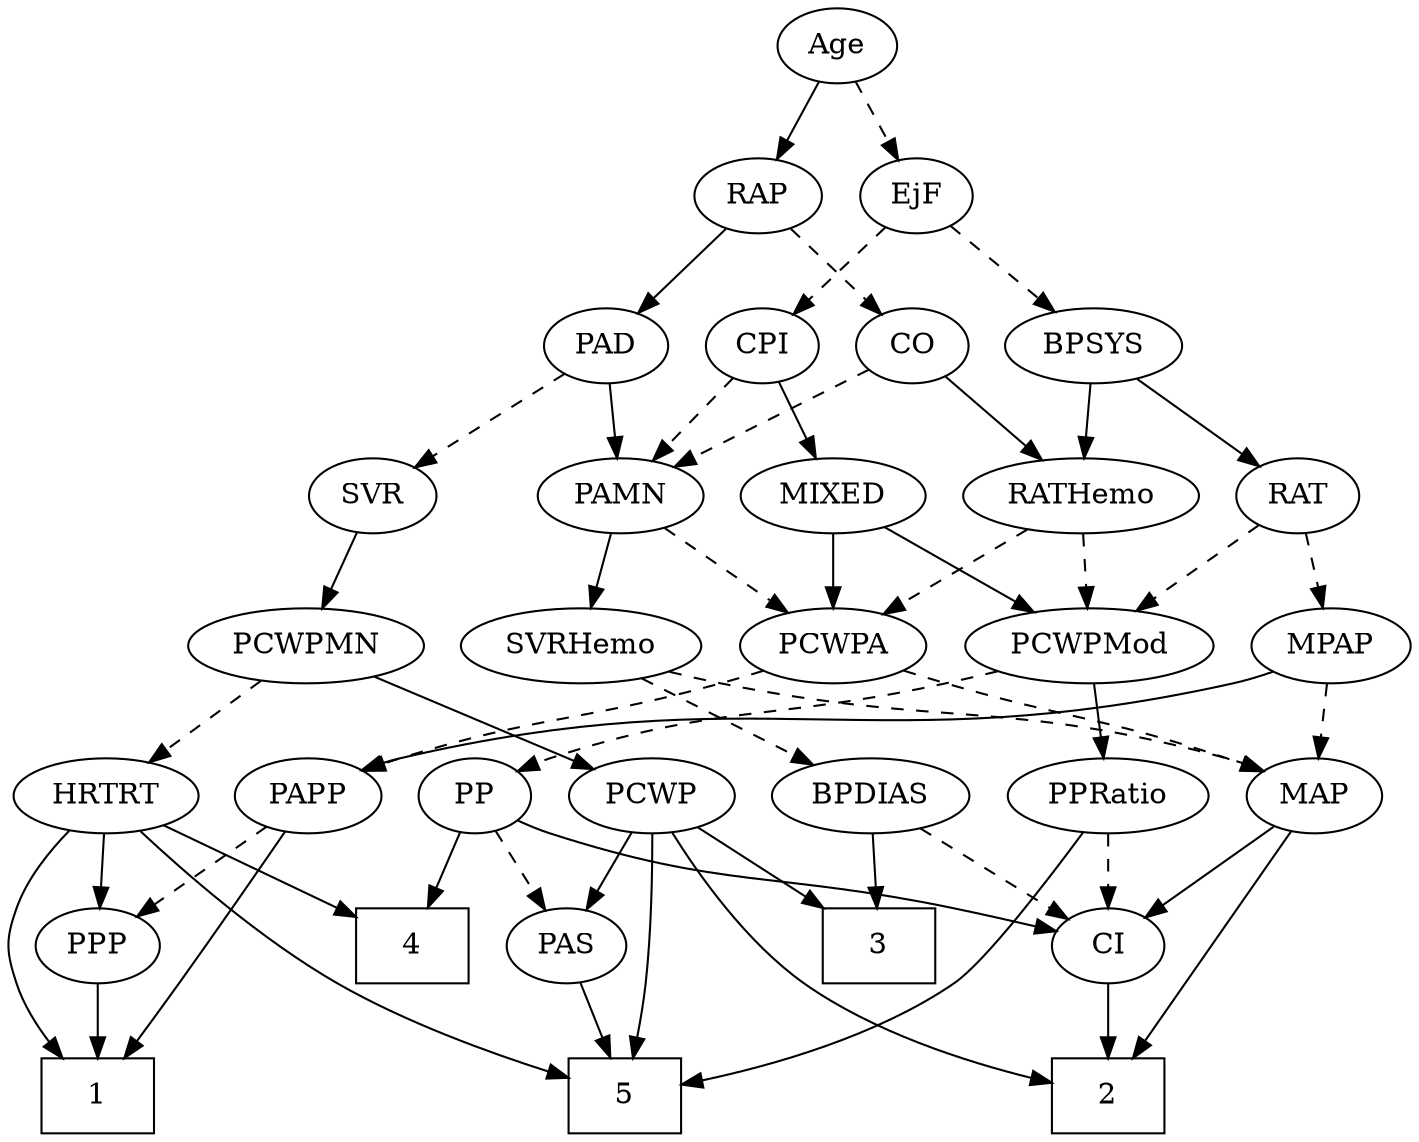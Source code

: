 strict digraph {
	graph [bb="0,0,610.89,540"];
	node [label="\N"];
	1	[height=0.5,
		pos="65.847,18",
		shape=box,
		width=0.75];
	2	[height=0.5,
		pos="450.85,18",
		shape=box,
		width=0.75];
	3	[height=0.5,
		pos="505.85,90",
		shape=box,
		width=0.75];
	4	[height=0.5,
		pos="251.85,90",
		shape=box,
		width=0.75];
	5	[height=0.5,
		pos="287.85,18",
		shape=box,
		width=0.75];
	Age	[height=0.5,
		pos="329.85,522",
		width=0.75];
	EjF	[height=0.5,
		pos="293.85,450",
		width=0.75];
	Age -> EjF	[pos="e,302.15,467.15 321.5,504.76 317.14,496.28 311.7,485.71 306.81,476.2",
		style=dashed];
	RAP	[height=0.5,
		pos="366.85,450",
		width=0.77632];
	Age -> RAP	[pos="e,358.31,467.15 338.43,504.76 342.91,496.28 348.5,485.71 353.53,476.2",
		style=solid];
	BPSYS	[height=0.5,
		pos="211.85,378",
		width=1.0471];
	EjF -> BPSYS	[pos="e,229.43,394.01 277.65,435.17 266.13,425.34 250.43,411.93 237.25,400.69",
		style=dashed];
	CPI	[height=0.5,
		pos="366.85,378",
		width=0.75];
	EjF -> CPI	[pos="e,352.1,393.14 308.62,434.83 319.01,424.87 333.09,411.37 344.8,400.14",
		style=dashed];
	PAD	[height=0.5,
		pos="440.85,378",
		width=0.79437];
	RAP -> PAD	[pos="e,425.53,393.49 382.18,434.5 392.6,424.64 406.55,411.44 418.24,400.38",
		style=solid];
	CO	[height=0.5,
		pos="294.85,378",
		width=0.75];
	RAP -> CO	[pos="e,309.75,393.49 351.93,434.5 341.89,424.73 328.47,411.69 317.17,400.7",
		style=dashed];
	MIXED	[height=0.5,
		pos="332.85,306",
		width=1.1193];
	PCWPMod	[height=0.5,
		pos="220.85,234",
		width=1.4443];
	MIXED -> PCWPMod	[pos="e,245.15,250.19 310.45,291 294.21,280.85 271.99,266.97 253.74,255.56",
		style=solid];
	PCWPA	[height=0.5,
		pos="332.85,234",
		width=1.1555];
	MIXED -> PCWPA	[pos="e,332.85,252.1 332.85,287.7 332.85,279.98 332.85,270.71 332.85,262.11",
		style=solid];
	MPAP	[height=0.5,
		pos="115.85,234",
		width=0.97491];
	MAP	[height=0.5,
		pos="378.85,162",
		width=0.84854];
	MPAP -> MAP	[pos="e,355.46,173.88 142.12,222.01 147.9,219.83 154.03,217.7 159.85,216 237.75,193.29 261.33,203.99 338.85,180 341.24,179.26 343.69,178.42 \
346.14,177.53",
		style=dashed];
	PAPP	[height=0.5,
		pos="31.847,162",
		width=0.88464];
	MPAP -> PAPP	[pos="e,49.061,177.35 98.033,218.15 86.068,208.18 70.132,194.9 56.895,183.87",
		style=solid];
	RATHemo	[height=0.5,
		pos="224.85,306",
		width=1.3721];
	BPSYS -> RATHemo	[pos="e,221.64,324.28 214.99,360.05 216.43,352.35 218.16,343.03 219.77,334.36",
		style=solid];
	RAT	[height=0.5,
		pos="129.85,306",
		width=0.75827];
	BPSYS -> RAT	[pos="e,145.94,320.74 194.05,361.81 182.2,351.69 166.48,338.27 153.56,327.24",
		style=solid];
	PAMN	[height=0.5,
		pos="427.85,306",
		width=1.011];
	PAD -> PAMN	[pos="e,431.06,324.28 437.7,360.05 436.27,352.35 434.54,343.03 432.93,334.36",
		style=solid];
	SVR	[height=0.5,
		pos="534.85,306",
		width=0.77632];
	PAD -> SVR	[pos="e,517.25,320.11 458.53,363.83 472.71,353.27 492.82,338.3 508.83,326.37",
		style=dashed];
	CO -> PAMN	[pos="e,403.5,319.82 315.34,366.22 336.4,355.13 369.54,337.69 394.41,324.6",
		style=dashed];
	CO -> RATHemo	[pos="e,241.05,323.2 280.34,362.5 271.13,353.28 258.98,341.14 248.41,330.56",
		style=solid];
	PAS	[height=0.5,
		pos="395.85,90",
		width=0.75];
	PAS -> 5	[pos="e,314.13,36.034 377.04,76.807 362.08,67.112 340.74,53.282 322.69,41.581",
		style=solid];
	PAMN -> PCWPA	[pos="e,353.16,249.97 408.16,290.5 394.72,280.59 376.68,267.29 361.62,256.2",
		style=dashed];
	SVRHemo	[height=0.5,
		pos="442.85,234",
		width=1.3902];
	PAMN -> SVRHemo	[pos="e,439.15,252.28 431.48,288.05 433.15,280.26 435.17,270.82 437.04,262.08",
		style=solid];
	RATHemo -> PCWPMod	[pos="e,221.82,252.1 223.86,287.7 223.42,279.98 222.89,270.71 222.4,262.11",
		style=dashed];
	RATHemo -> PCWPA	[pos="e,310.82,249.27 248.02,289.98 263.85,279.72 285,266.01 302.22,254.85",
		style=dashed];
	CPI -> MIXED	[pos="e,341.16,324.12 358.96,360.76 355,352.61 350.1,342.53 345.62,333.31",
		style=solid];
	CPI -> PAMN	[pos="e,414.08,322.8 379.78,362.15 387.81,352.94 398.3,340.91 407.43,330.43",
		style=dashed];
	RAT -> MPAP	[pos="e,119.3,252.28 126.46,288.05 124.92,280.35 123.05,271.03 121.32,262.36",
		style=dashed];
	RAT -> PCWPMod	[pos="e,200.3,250.8 146.96,291.83 159.74,282.01 177.47,268.36 192.37,256.91",
		style=dashed];
	PCWPMN	[height=0.5,
		pos="560.85,234",
		width=1.3902];
	SVR -> PCWPMN	[pos="e,554.55,251.96 541.01,288.41 544.01,280.34 547.69,270.43 551.06,261.35",
		style=solid];
	PP	[height=0.5,
		pos="302.85,162",
		width=0.75];
	PCWPMod -> PP	[pos="e,286.8,176.7 239.45,217.12 251.16,207.12 266.38,194.13 278.97,183.38",
		style=dashed];
	PPRatio	[height=0.5,
		pos="217.85,162",
		width=1.1013];
	PCWPMod -> PPRatio	[pos="e,218.58,180.1 220.11,215.7 219.78,207.98 219.38,198.71 219.01,190.11",
		style=solid];
	PCWPA -> MAP	[pos="e,368.34,178.99 343.75,216.41 349.44,207.74 356.52,196.97 362.83,187.38",
		style=dashed];
	PCWPA -> PAPP	[pos="e,55.629,174.17 301.78,221.81 295.25,219.69 288.37,217.63 281.85,216 190,192.96 162.7,206.7 71.847,180 69.587,179.34 67.283,178.58 \
64.98,177.77",
		style=dashed];
	PCWP	[height=0.5,
		pos="564.85,162",
		width=0.97491];
	PCWPMN -> PCWP	[pos="e,563.87,180.1 561.84,215.7 562.28,207.98 562.81,198.71 563.3,190.11",
		style=solid];
	HRTRT	[height=0.5,
		pos="120.85,162",
		width=1.1013];
	PCWPMN -> HRTRT	[pos="e,149.72,174.44 524.58,221.48 517.12,219.42 509.27,217.46 501.85,216 355.78,187.28 313.99,213.07 168.85,180 165.7,179.28 162.48,\
178.43 159.26,177.48",
		style=dashed];
	BPDIAS	[height=0.5,
		pos="469.85,162",
		width=1.1735];
	SVRHemo -> BPDIAS	[pos="e,463.37,179.79 449.38,216.05 452.47,208.06 456.22,198.33 459.66,189.4",
		style=dashed];
	SVRHemo -> MAP	[pos="e,392.73,178.19 428,216.76 419.53,207.5 408.78,195.73 399.49,185.58",
		style=dashed];
	BPDIAS -> 3	[pos="e,496.96,108.28 478.56,144.05 482.7,136.01 487.74,126.2 492.36,117.23",
		style=solid];
	CI	[height=0.5,
		pos="323.85,90",
		width=0.75];
	BPDIAS -> CI	[pos="e,345.13,101.21 442.73,148 417.61,135.95 380.3,118.07 354.2,105.55",
		style=dashed];
	MAP -> 2	[pos="e,450.07,36.06 397.04,147.44 408.75,137.74 423.33,123.66 431.85,108 442.25,88.853 446.96,64.502 449.09,46.114",
		style=solid];
	MAP -> CI	[pos="e,336.02,106.49 366.64,145.46 359.52,136.4 350.39,124.79 342.4,114.61",
		style=solid];
	PP -> 4	[pos="e,264.57,108.46 291.53,145.46 285.36,136.99 277.56,126.29 270.51,116.61",
		style=solid];
	PP -> PAS	[pos="e,378.43,104.11 320.34,147.83 334.37,137.27 354.26,122.3 370.11,110.37",
		style=dashed];
	PP -> CI	[pos="e,318.81,107.79 307.93,144.05 310.33,136.06 313.25,126.33 315.93,117.4",
		style=solid];
	PPP	[height=0.5,
		pos="65.847,90",
		width=0.75];
	PPP -> 1	[pos="e,65.847,36.104 65.847,71.697 65.847,63.983 65.847,54.712 65.847,46.112",
		style=solid];
	PPRatio -> 5	[pos="e,260.77,30.992 212.91,143.88 208.5,125.15 204.34,94.758 215.85,72 223.55,56.774 237.91,44.852 251.79,36.204",
		style=solid];
	PPRatio -> CI	[pos="e,305.26,103.27 239.3,146.83 255.78,135.95 278.67,120.83 296.48,109.08",
		style=dashed];
	PCWP -> 2	[pos="e,478.11,22.02 572.68,144.41 580.43,125.32 589.24,93.8 574.85,72 555.7,42.986 517.04,29.799 487.95,23.84",
		style=solid];
	PCWP -> 3	[pos="e,520.42,108.29 551.46,145.12 544.23,136.54 535.15,125.77 526.99,116.09",
		style=solid];
	PCWP -> 5	[pos="e,315.25,23.054 565.45,143.96 565.18,123.83 561.48,90.726 541.85,72 526.26,57.132 392.18,34.896 325.37,24.601",
		style=solid];
	PCWP -> PAS	[pos="e,418.29,100.3 538.44,150.06 508.49,137.66 459.67,117.43 427.65,104.17",
		style=solid];
	CI -> 2	[pos="e,423.73,33.948 343.97,77.908 362.99,67.426 391.95,51.463 414.93,38.797",
		style=solid];
	PAPP -> 1	[pos="e,50.237,36.226 28.315,143.83 25.278,125.58 22.443,96.079 29.847,72 32.856,62.215 38.354,52.616 44.163,44.334",
		style=solid];
	PAPP -> PPP	[pos="e,57.847,107.47 39.905,144.41 43.927,136.13 48.884,125.92 53.383,116.66",
		style=dashed];
	HRTRT -> 1	[pos="e,80.012,36.149 119.19,144.01 116.96,125.65 112.02,95.83 101.85,72 97.763,62.433 91.859,52.784 86.009,44.388",
		style=solid];
	HRTRT -> 4	[pos="e,224.6,105.56 145.49,147.83 165.29,137.25 193.39,122.24 215.73,110.3",
		style=solid];
	HRTRT -> 5	[pos="e,260.53,34.131 134.05,144.75 149.77,125.97 177.35,94.756 204.85,72 219.38,59.973 236.81,48.467 251.93,39.268",
		style=solid];
	HRTRT -> PPP	[pos="e,77.781,106.19 108.09,144.76 100.95,135.68 91.928,124.19 84.056,114.18",
		style=solid];
}
